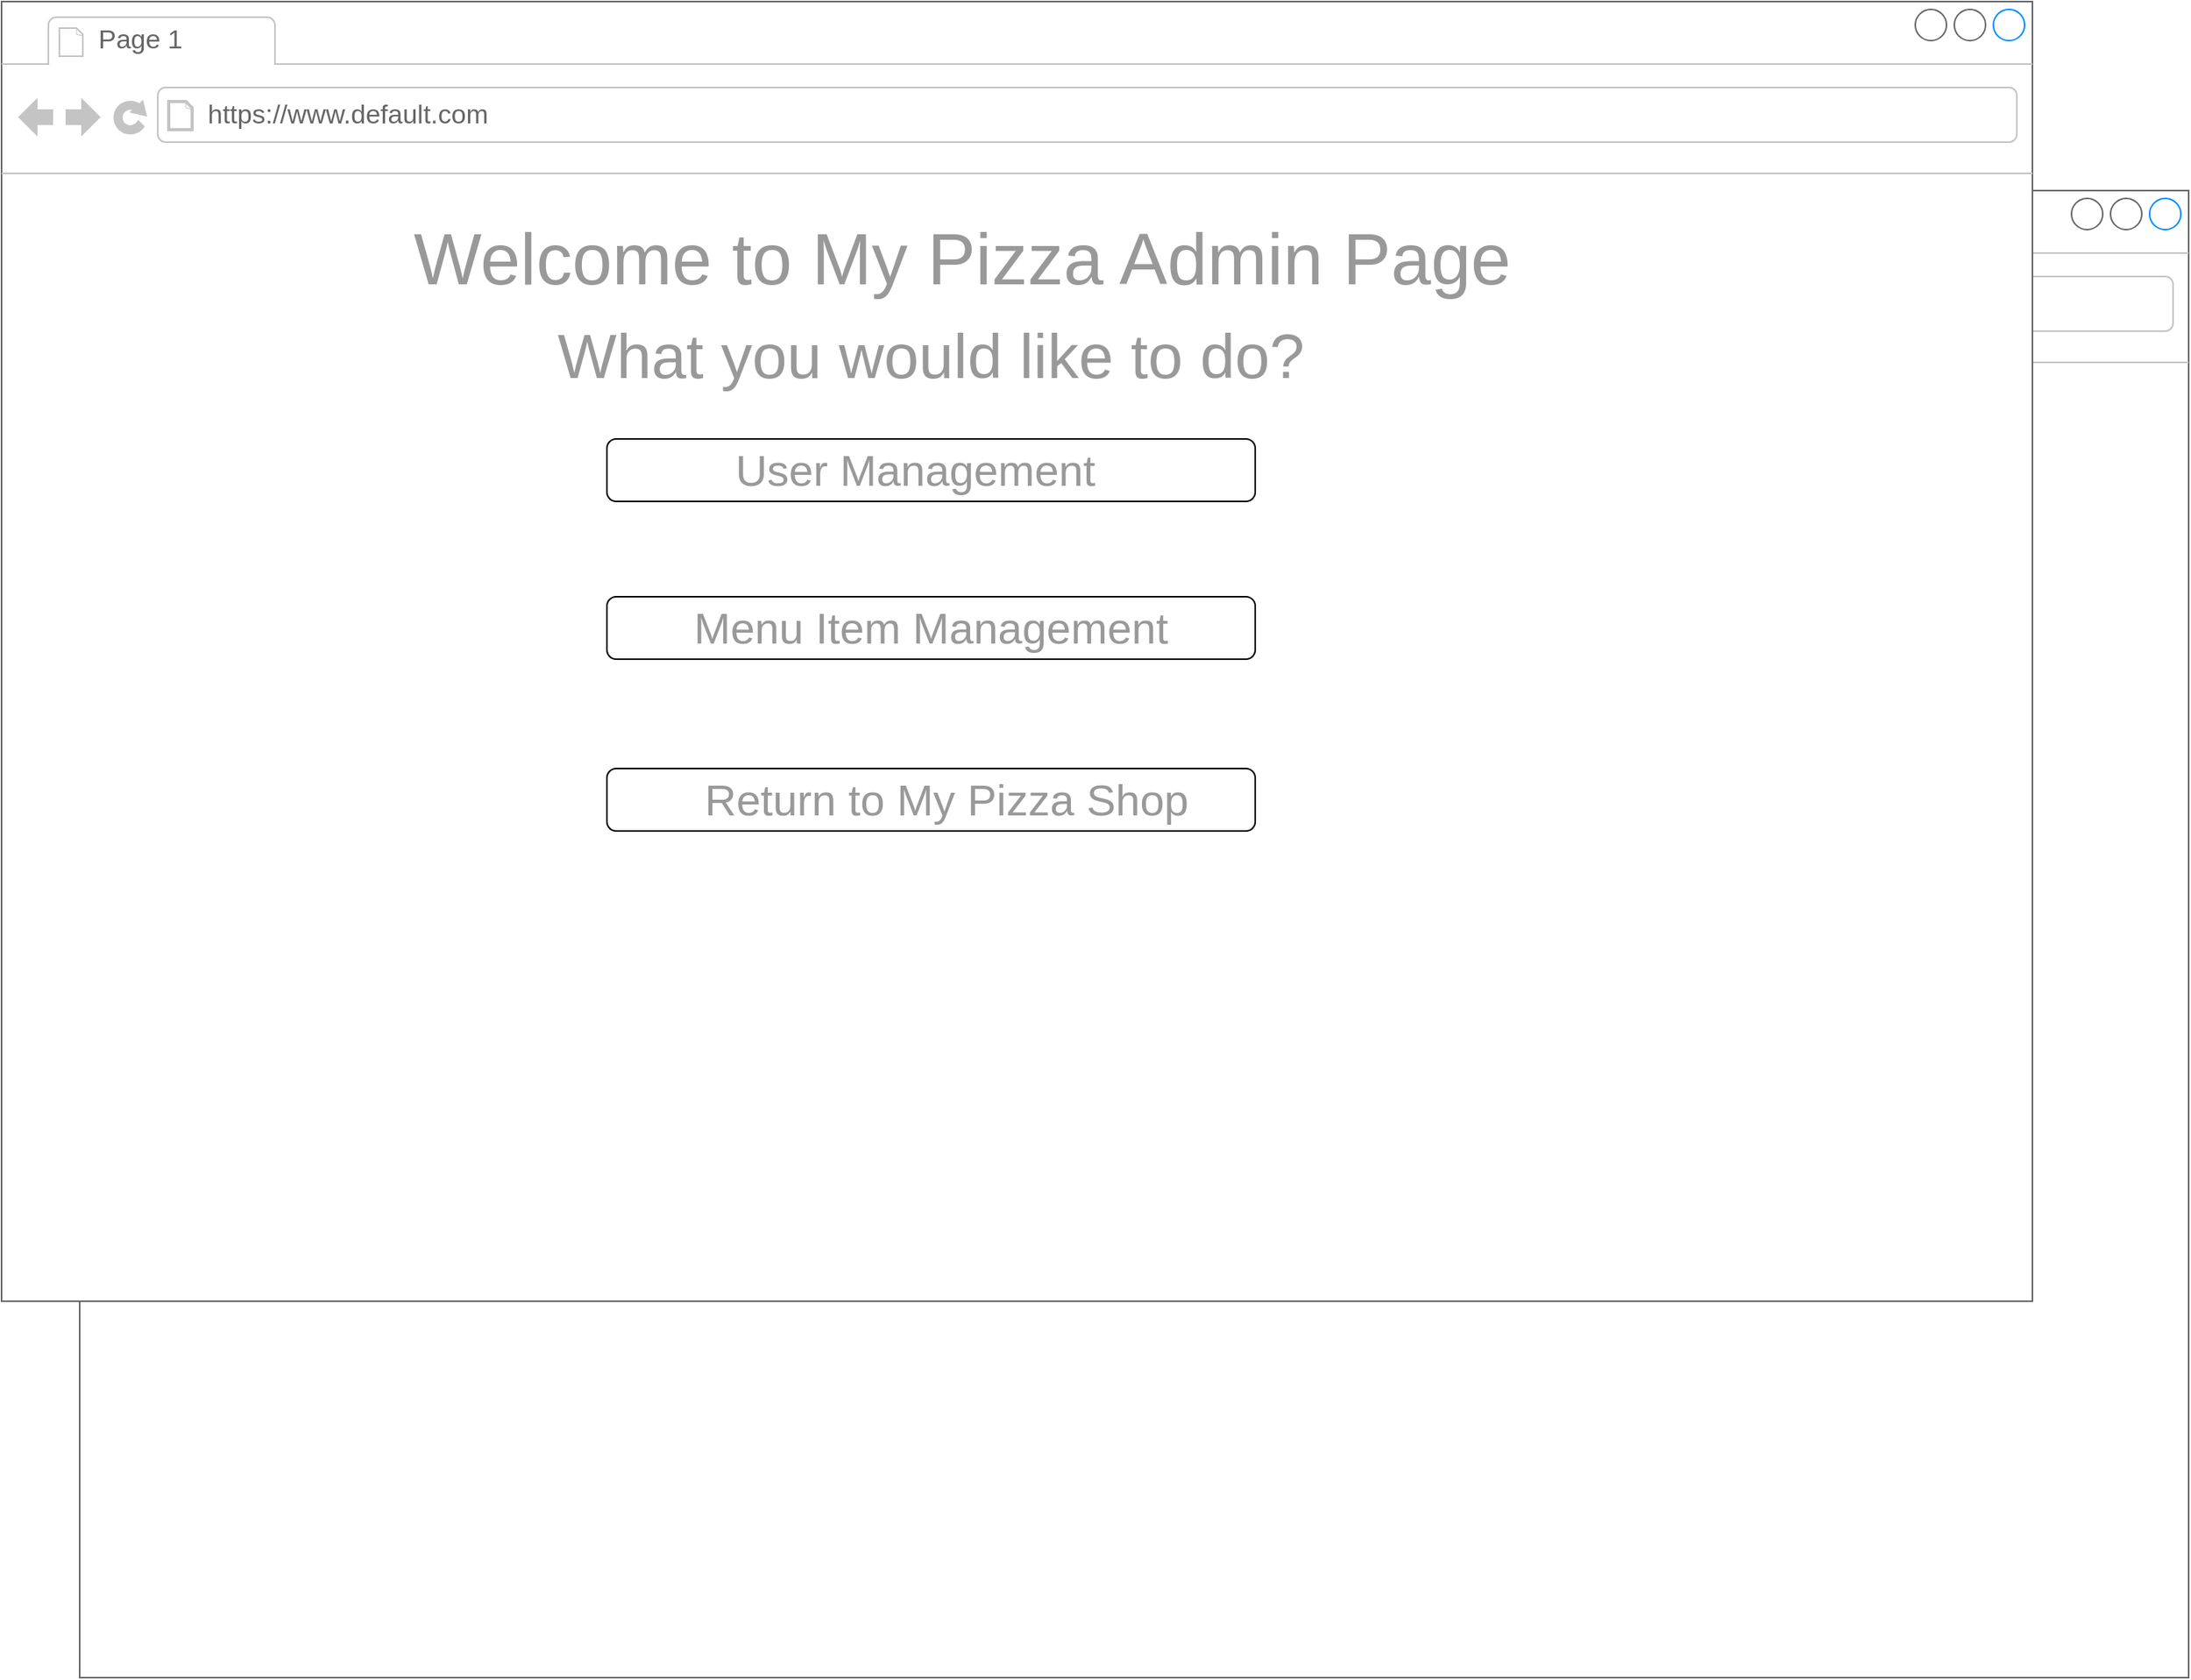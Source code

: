 <mxfile version="20.6.0" type="device"><diagram name="Page-1" id="2cc2dc42-3aac-f2a9-1cec-7a8b7cbee084"><mxGraphModel dx="-318" dy="1332" grid="1" gridSize="10" guides="1" tooltips="1" connect="1" arrows="1" fold="1" page="1" pageScale="1" pageWidth="1100" pageHeight="850" background="none" math="0" shadow="0"><root><mxCell id="0"/><mxCell id="1" parent="0"/><mxCell id="7026571954dc6520-1" value="" style="strokeWidth=1;shadow=0;dashed=0;align=center;html=1;shape=mxgraph.mockup.containers.browserWindow;rSize=0;strokeColor=#666666;mainText=,;recursiveResize=0;rounded=0;labelBackgroundColor=none;fontFamily=Verdana;fontSize=12" parent="1" vertex="1"><mxGeometry x="1900" y="20" width="1350" height="952" as="geometry"/></mxCell><mxCell id="7026571954dc6520-2" value="Page 1" style="strokeWidth=1;shadow=0;dashed=0;align=center;html=1;shape=mxgraph.mockup.containers.anchor;fontSize=17;fontColor=#666666;align=left;" parent="7026571954dc6520-1" vertex="1"><mxGeometry x="60" y="12" width="110" height="26" as="geometry"/></mxCell><mxCell id="7026571954dc6520-3" value="https://www.default.com" style="strokeWidth=1;shadow=0;dashed=0;align=center;html=1;shape=mxgraph.mockup.containers.anchor;rSize=0;fontSize=17;fontColor=#666666;align=left;" parent="7026571954dc6520-1" vertex="1"><mxGeometry x="130" y="60" width="250" height="26" as="geometry"/></mxCell><mxCell id="XdrXnuQvbxu3idKPkUTi-138" value="Welcome to My Pizza Admin Page" style="text;html=1;strokeColor=none;fillColor=none;align=center;verticalAlign=middle;whiteSpace=wrap;rounded=0;fontSize=46;fontColor=#999999;" parent="7026571954dc6520-1" vertex="1"><mxGeometry x="160" y="140" width="730" height="50" as="geometry"/></mxCell><mxCell id="XdrXnuQvbxu3idKPkUTi-269" value="" style="rounded=1;whiteSpace=wrap;html=1;fontSize=20;fontColor=#999999;" parent="7026571954dc6520-1" vertex="1"><mxGeometry x="305" y="220" width="300" height="30" as="geometry"/></mxCell><mxCell id="XdrXnuQvbxu3idKPkUTi-365" value="" style="rounded=1;whiteSpace=wrap;html=1;fontSize=20;fontColor=#999999;" parent="7026571954dc6520-1" vertex="1"><mxGeometry x="305" y="450" width="300" height="30" as="geometry"/></mxCell><mxCell id="XdrXnuQvbxu3idKPkUTi-366" value="" style="rounded=1;whiteSpace=wrap;html=1;fontSize=20;fontColor=#999999;" parent="7026571954dc6520-1" vertex="1"><mxGeometry x="305" y="500" width="300" height="30" as="geometry"/></mxCell><mxCell id="XdrXnuQvbxu3idKPkUTi-368" value="" style="rounded=1;whiteSpace=wrap;html=1;fontSize=20;fontColor=#999999;" parent="7026571954dc6520-1" vertex="1"><mxGeometry x="305" y="400" width="300" height="30" as="geometry"/></mxCell><mxCell id="XdrXnuQvbxu3idKPkUTi-369" value="" style="rounded=1;whiteSpace=wrap;html=1;fontSize=20;fontColor=#999999;" parent="7026571954dc6520-1" vertex="1"><mxGeometry x="305" y="280" width="300" height="30" as="geometry"/></mxCell><mxCell id="XdrXnuQvbxu3idKPkUTi-370" value="" style="rounded=1;whiteSpace=wrap;html=1;fontSize=20;fontColor=#999999;" parent="7026571954dc6520-1" vertex="1"><mxGeometry x="305" y="340" width="300" height="30" as="geometry"/></mxCell><mxCell id="XdrXnuQvbxu3idKPkUTi-372" value="Category" style="text;html=1;strokeColor=none;fillColor=none;align=center;verticalAlign=middle;whiteSpace=wrap;rounded=0;fontSize=20;fontColor=#999999;" parent="7026571954dc6520-1" vertex="1"><mxGeometry x="130" y="340" width="150" height="30" as="geometry"/></mxCell><mxCell id="XdrXnuQvbxu3idKPkUTi-385" value="Item name" style="text;html=1;strokeColor=none;fillColor=none;align=center;verticalAlign=middle;whiteSpace=wrap;rounded=0;fontSize=20;fontColor=#999999;" parent="7026571954dc6520-1" vertex="1"><mxGeometry x="130" y="220" width="150" height="30" as="geometry"/></mxCell><mxCell id="XdrXnuQvbxu3idKPkUTi-386" value="Description" style="text;html=1;strokeColor=none;fillColor=none;align=center;verticalAlign=middle;whiteSpace=wrap;rounded=0;fontSize=20;fontColor=#999999;" parent="7026571954dc6520-1" vertex="1"><mxGeometry x="130" y="400" width="150" height="30" as="geometry"/></mxCell><mxCell id="XdrXnuQvbxu3idKPkUTi-387" value="Size" style="text;html=1;strokeColor=none;fillColor=none;align=center;verticalAlign=middle;whiteSpace=wrap;rounded=0;fontSize=20;fontColor=#999999;" parent="7026571954dc6520-1" vertex="1"><mxGeometry x="130" y="450" width="150" height="30" as="geometry"/></mxCell><mxCell id="XdrXnuQvbxu3idKPkUTi-388" value="Image Link" style="text;html=1;strokeColor=none;fillColor=none;align=center;verticalAlign=middle;whiteSpace=wrap;rounded=0;fontSize=20;fontColor=#999999;" parent="7026571954dc6520-1" vertex="1"><mxGeometry x="120" y="280" width="150" height="30" as="geometry"/></mxCell><mxCell id="XdrXnuQvbxu3idKPkUTi-405" value="Price" style="text;html=1;strokeColor=none;fillColor=none;align=center;verticalAlign=middle;whiteSpace=wrap;rounded=0;fontSize=20;fontColor=#999999;" parent="7026571954dc6520-1" vertex="1"><mxGeometry x="130" y="500" width="150" height="30" as="geometry"/></mxCell><mxCell id="XdrXnuQvbxu3idKPkUTi-407" value="" style="rounded=1;whiteSpace=wrap;html=1;fontSize=20;fontColor=#999999;" parent="7026571954dc6520-1" vertex="1"><mxGeometry x="305" y="580" width="100" height="30" as="geometry"/></mxCell><mxCell id="XdrXnuQvbxu3idKPkUTi-408" value="" style="rounded=1;whiteSpace=wrap;html=1;fontSize=20;fontColor=#999999;" parent="7026571954dc6520-1" vertex="1"><mxGeometry x="430" y="580" width="100" height="30" as="geometry"/></mxCell><mxCell id="XdrXnuQvbxu3idKPkUTi-409" value="Submit" style="text;html=1;strokeColor=none;fillColor=none;align=center;verticalAlign=middle;whiteSpace=wrap;rounded=0;fontSize=20;fontColor=#999999;" parent="7026571954dc6520-1" vertex="1"><mxGeometry x="320" y="580" width="60" height="30" as="geometry"/></mxCell><mxCell id="XdrXnuQvbxu3idKPkUTi-410" value="Clear" style="text;html=1;strokeColor=none;fillColor=none;align=center;verticalAlign=middle;whiteSpace=wrap;rounded=0;fontSize=20;fontColor=#999999;" parent="7026571954dc6520-1" vertex="1"><mxGeometry x="450" y="580" width="60" height="30" as="geometry"/></mxCell><mxCell id="XdrXnuQvbxu3idKPkUTi-411" value="Return" style="text;html=1;strokeColor=none;fillColor=none;align=center;verticalAlign=middle;whiteSpace=wrap;rounded=0;fontSize=20;fontColor=#999999;" parent="7026571954dc6520-1" vertex="1"><mxGeometry x="545" y="580" width="60" height="30" as="geometry"/></mxCell><mxCell id="rEgRKFZYI3yGq3LAKowD-2" value="" style="strokeWidth=1;shadow=0;dashed=0;align=center;html=1;shape=mxgraph.mockup.containers.browserWindow;rSize=0;strokeColor=#666666;mainText=,;recursiveResize=0;rounded=0;labelBackgroundColor=none;fontFamily=Verdana;fontSize=12" vertex="1" parent="7026571954dc6520-1"><mxGeometry x="-50" y="-121" width="1300" height="832" as="geometry"/></mxCell><mxCell id="rEgRKFZYI3yGq3LAKowD-3" value="Page 1" style="strokeWidth=1;shadow=0;dashed=0;align=center;html=1;shape=mxgraph.mockup.containers.anchor;fontSize=17;fontColor=#666666;align=left;" vertex="1" parent="rEgRKFZYI3yGq3LAKowD-2"><mxGeometry x="60" y="12" width="110" height="26" as="geometry"/></mxCell><mxCell id="rEgRKFZYI3yGq3LAKowD-4" value="https://www.default.com" style="strokeWidth=1;shadow=0;dashed=0;align=center;html=1;shape=mxgraph.mockup.containers.anchor;rSize=0;fontSize=17;fontColor=#666666;align=left;" vertex="1" parent="rEgRKFZYI3yGq3LAKowD-2"><mxGeometry x="130" y="60" width="250" height="26" as="geometry"/></mxCell><mxCell id="rEgRKFZYI3yGq3LAKowD-5" value="Welcome to My Pizza Admin Page" style="text;html=1;strokeColor=none;fillColor=none;align=center;verticalAlign=middle;whiteSpace=wrap;rounded=0;fontSize=46;fontColor=#999999;" vertex="1" parent="rEgRKFZYI3yGq3LAKowD-2"><mxGeometry x="250" y="140" width="730" height="50" as="geometry"/></mxCell><mxCell id="rEgRKFZYI3yGq3LAKowD-10" value="" style="rounded=1;whiteSpace=wrap;html=1;fontSize=20;fontColor=#999999;" vertex="1" parent="rEgRKFZYI3yGq3LAKowD-2"><mxGeometry x="387.5" y="280" width="415" height="40" as="geometry"/></mxCell><mxCell id="rEgRKFZYI3yGq3LAKowD-23" value="What you would like to do?" style="text;html=1;strokeColor=none;fillColor=none;align=center;verticalAlign=middle;whiteSpace=wrap;rounded=0;fontSize=40;fontColor=#999999;" vertex="1" parent="rEgRKFZYI3yGq3LAKowD-2"><mxGeometry x="230" y="201" width="730" height="50" as="geometry"/></mxCell><mxCell id="rEgRKFZYI3yGq3LAKowD-24" value="" style="rounded=1;whiteSpace=wrap;html=1;fontSize=20;fontColor=#999999;" vertex="1" parent="rEgRKFZYI3yGq3LAKowD-2"><mxGeometry x="387.5" y="381" width="415" height="40" as="geometry"/></mxCell><mxCell id="rEgRKFZYI3yGq3LAKowD-25" value="" style="rounded=1;whiteSpace=wrap;html=1;fontSize=20;fontColor=#999999;" vertex="1" parent="rEgRKFZYI3yGq3LAKowD-2"><mxGeometry x="387.5" y="491" width="415" height="40" as="geometry"/></mxCell><mxCell id="rEgRKFZYI3yGq3LAKowD-30" value="Menu Item Management" style="text;html=1;strokeColor=none;fillColor=none;align=center;verticalAlign=middle;whiteSpace=wrap;rounded=0;fontSize=28;fontColor=#999999;" vertex="1" parent="rEgRKFZYI3yGq3LAKowD-2"><mxGeometry x="410" y="386" width="370" height="30" as="geometry"/></mxCell><mxCell id="rEgRKFZYI3yGq3LAKowD-29" value="User Management" style="text;html=1;strokeColor=none;fillColor=none;align=center;verticalAlign=middle;whiteSpace=wrap;rounded=0;fontSize=28;fontColor=#999999;" vertex="1" parent="rEgRKFZYI3yGq3LAKowD-2"><mxGeometry x="400" y="285" width="370" height="30" as="geometry"/></mxCell><mxCell id="rEgRKFZYI3yGq3LAKowD-31" value="Return to My Pizza Shop" style="text;html=1;strokeColor=none;fillColor=none;align=center;verticalAlign=middle;whiteSpace=wrap;rounded=0;fontSize=28;fontColor=#999999;" vertex="1" parent="rEgRKFZYI3yGq3LAKowD-2"><mxGeometry x="420" y="496" width="370" height="30" as="geometry"/></mxCell></root></mxGraphModel></diagram></mxfile>